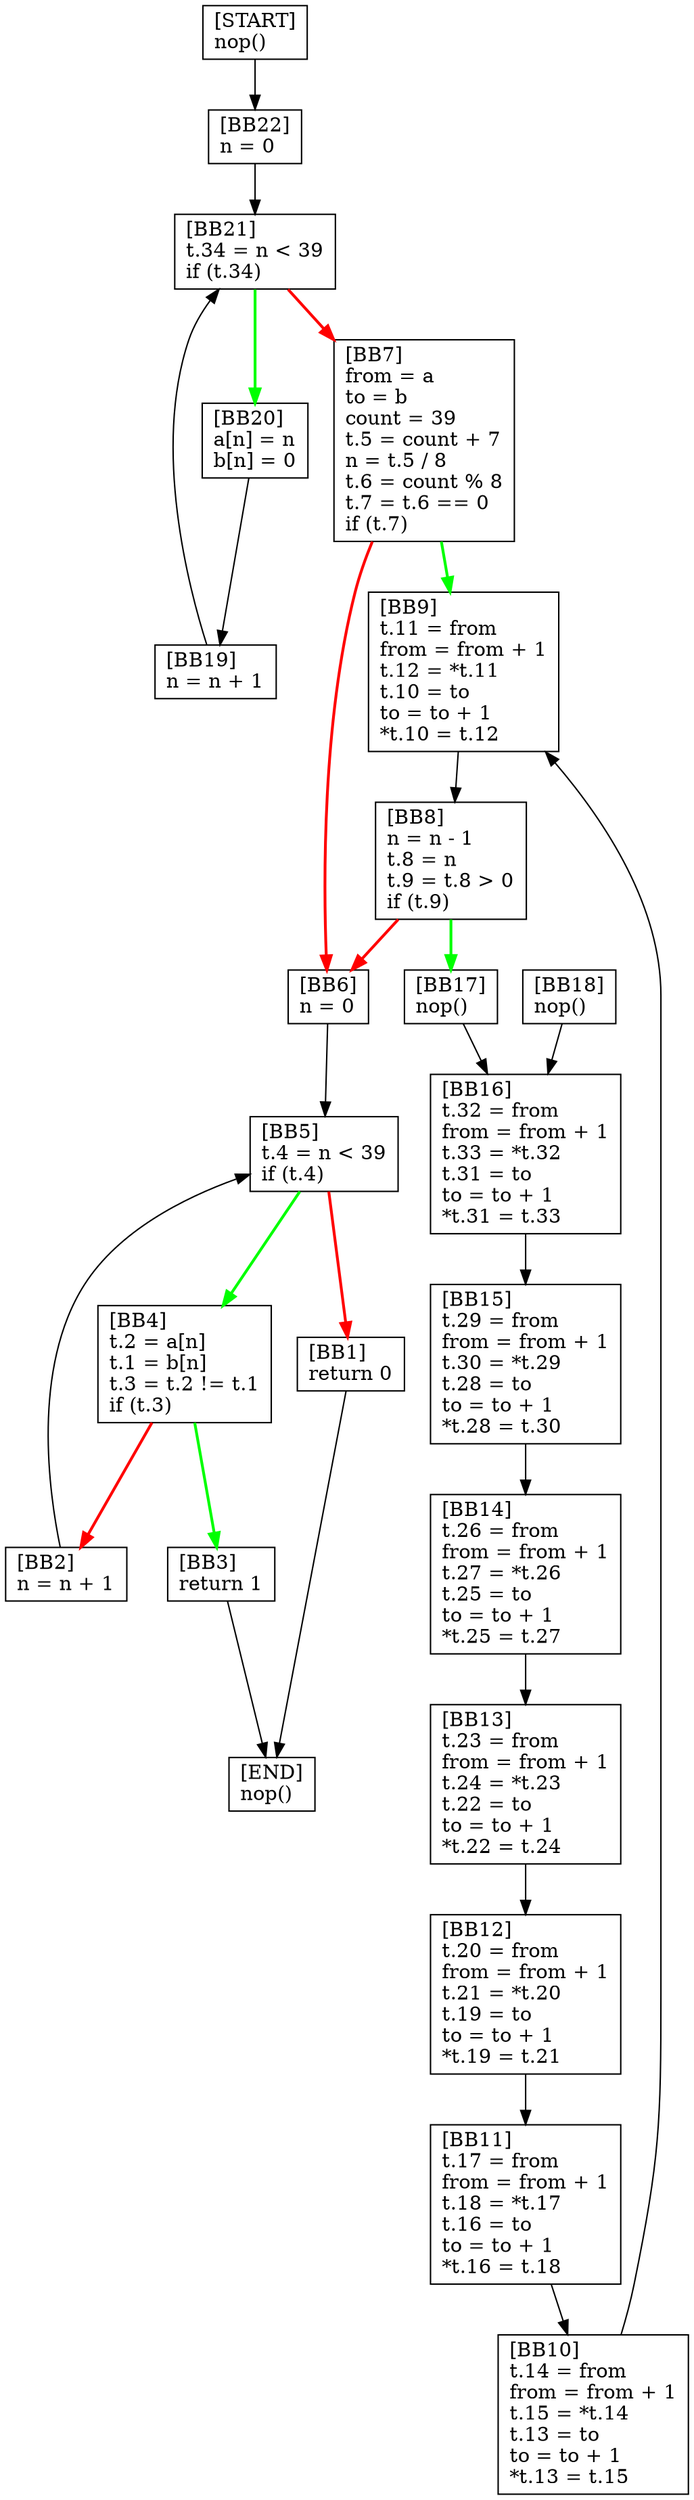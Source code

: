 digraph {
  node [shape=box]
  BB22 [label="[BB22]\ln = 0\l"];
  BB21 [label="[BB21]\lt.34 = n < 39\lif (t.34)\l"];
  BB20 [label="[BB20]\la[n] = n\lb[n] = 0\l"];
  BB19 [label="[BB19]\ln = n + 1\l"];
  BB18 [label="[BB18]\lnop()\l"];
  BB17 [label="[BB17]\lnop()\l"];
  BB16 [label="[BB16]\lt.32 = from\lfrom = from + 1\lt.33 = *t.32\lt.31 = to\lto = to + 1\l*t.31 = t.33\l"];
  BB5 [label="[BB5]\lt.4 = n < 39\lif (t.4)\l"];
  BB4 [label="[BB4]\lt.2 = a[n]\lt.1 = b[n]\lt.3 = t.2 != t.1\lif (t.3)\l"];
  BB3 [label="[BB3]\lreturn 1\l"];
  BB2 [label="[BB2]\ln = n + 1\l"];
  END [label="[END]\lnop()\l"];
  BB1 [label="[BB1]\lreturn 0\l"];
  BB6 [label="[BB6]\ln = 0\l"];
  BB7 [label="[BB7]\lfrom = a\lto = b\lcount = 39\lt.5 = count + 7\ln = t.5 / 8\lt.6 = count % 8\lt.7 = t.6 == 0\lif (t.7)\l"];
  BB8 [label="[BB8]\ln = n - 1\lt.8 = n\lt.9 = t.8 > 0\lif (t.9)\l"];
  BB9 [label="[BB9]\lt.11 = from\lfrom = from + 1\lt.12 = *t.11\lt.10 = to\lto = to + 1\l*t.10 = t.12\l"];
  BB10 [label="[BB10]\lt.14 = from\lfrom = from + 1\lt.15 = *t.14\lt.13 = to\lto = to + 1\l*t.13 = t.15\l"];
  START [label="[START]\lnop()\l"];
  BB11 [label="[BB11]\lt.17 = from\lfrom = from + 1\lt.18 = *t.17\lt.16 = to\lto = to + 1\l*t.16 = t.18\l"];
  BB12 [label="[BB12]\lt.20 = from\lfrom = from + 1\lt.21 = *t.20\lt.19 = to\lto = to + 1\l*t.19 = t.21\l"];
  BB13 [label="[BB13]\lt.23 = from\lfrom = from + 1\lt.24 = *t.23\lt.22 = to\lto = to + 1\l*t.22 = t.24\l"];
  BB14 [label="[BB14]\lt.26 = from\lfrom = from + 1\lt.27 = *t.26\lt.25 = to\lto = to + 1\l*t.25 = t.27\l"];
  BB15 [label="[BB15]\lt.29 = from\lfrom = from + 1\lt.30 = *t.29\lt.28 = to\lto = to + 1\l*t.28 = t.30\l"];
  BB19 -> BB21;
  BB14 -> BB13;
  BB3 -> END;
  BB4 -> BB2 [color=red, penwidth=2];
  BB5 -> BB4 [color=green, penwidth=2];
  BB21 -> BB7 [color=red, penwidth=2];
  BB6 -> BB5;
  BB13 -> BB12;
  BB11 -> BB10;
  BB16 -> BB15;
  BB2 -> BB5;
  BB17 -> BB16;
  BB8 -> BB6 [color=red, penwidth=2];
  BB4 -> BB3 [color=green, penwidth=2];
  BB22 -> BB21;
  BB12 -> BB11;
  BB20 -> BB19;
  BB5 -> BB1 [color=red, penwidth=2];
  BB8 -> BB17 [color=green, penwidth=2];
  BB9 -> BB8;
  BB7 -> BB6 [color=red, penwidth=2];
  BB1 -> END;
  BB15 -> BB14;
  BB7 -> BB9 [color=green, penwidth=2];
  BB21 -> BB20 [color=green, penwidth=2];
  START -> BB22;
  BB10 -> BB9;
  BB18 -> BB16;
}
